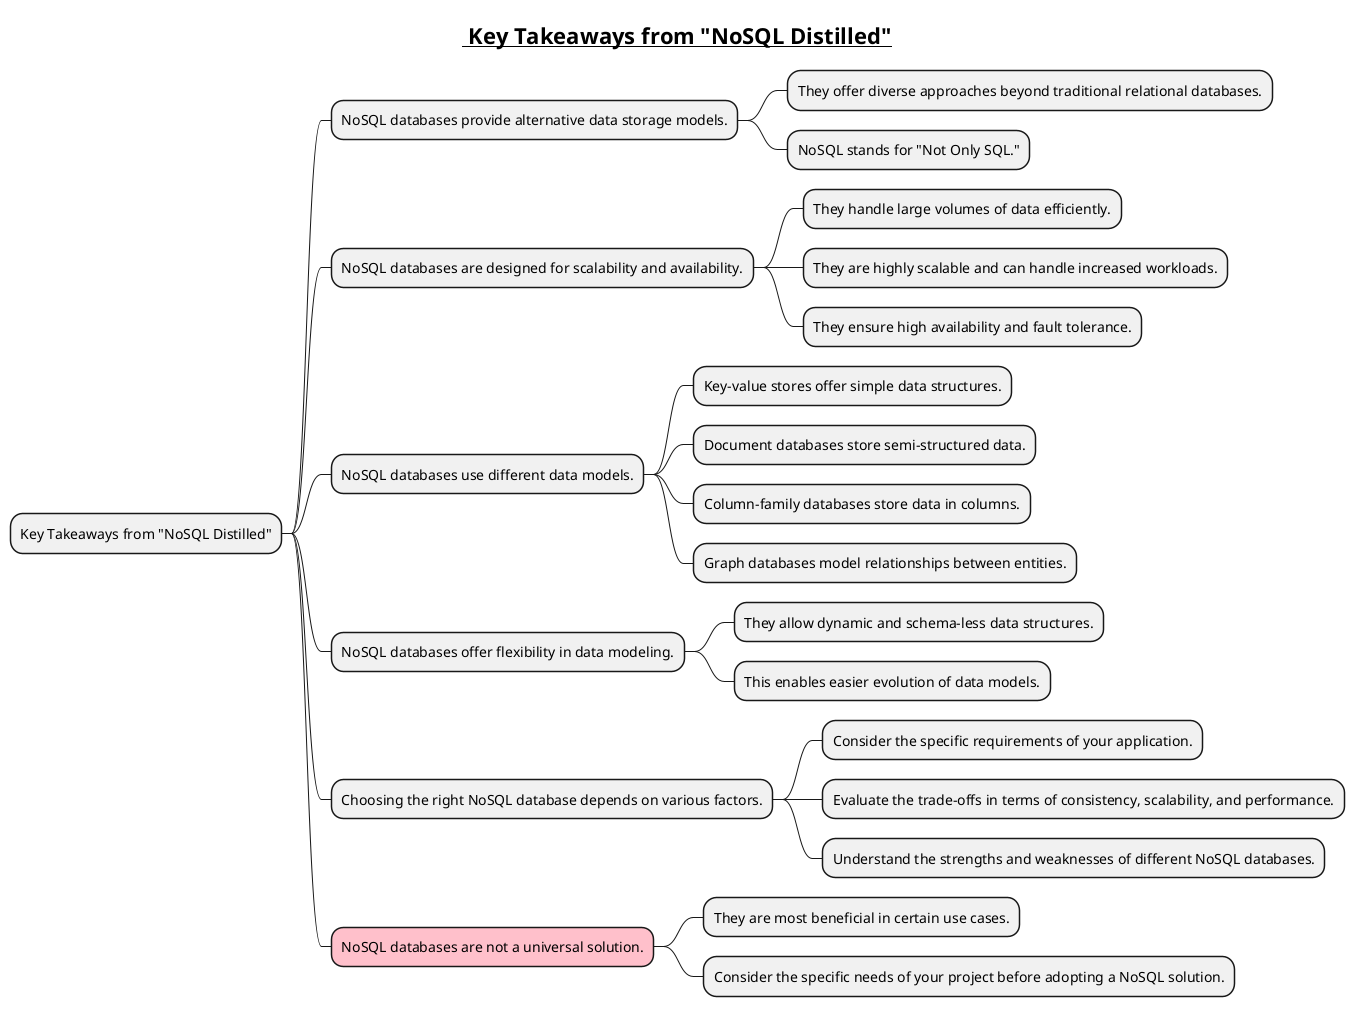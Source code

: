 @startmindmap
title =__ Key Takeaways from "NoSQL Distilled"__
* Key Takeaways from "NoSQL Distilled"
** NoSQL databases provide alternative data storage models.
*** They offer diverse approaches beyond traditional relational databases.
*** NoSQL stands for "Not Only SQL."
** NoSQL databases are designed for scalability and availability.
*** They handle large volumes of data efficiently.
*** They are highly scalable and can handle increased workloads.
*** They ensure high availability and fault tolerance.
** NoSQL databases use different data models.
*** Key-value stores offer simple data structures.
*** Document databases store semi-structured data.
*** Column-family databases store data in columns.
*** Graph databases model relationships between entities.
** NoSQL databases offer flexibility in data modeling.
*** They allow dynamic and schema-less data structures.
*** This enables easier evolution of data models.
** Choosing the right NoSQL database depends on various factors.
*** Consider the specific requirements of your application.
*** Evaluate the trade-offs in terms of consistency, scalability, and performance.
*** Understand the strengths and weaknesses of different NoSQL databases.
**[#pink] NoSQL databases are not a universal solution.
*** They are most beneficial in certain use cases.
*** Consider the specific needs of your project before adopting a NoSQL solution.
@endmindmap
